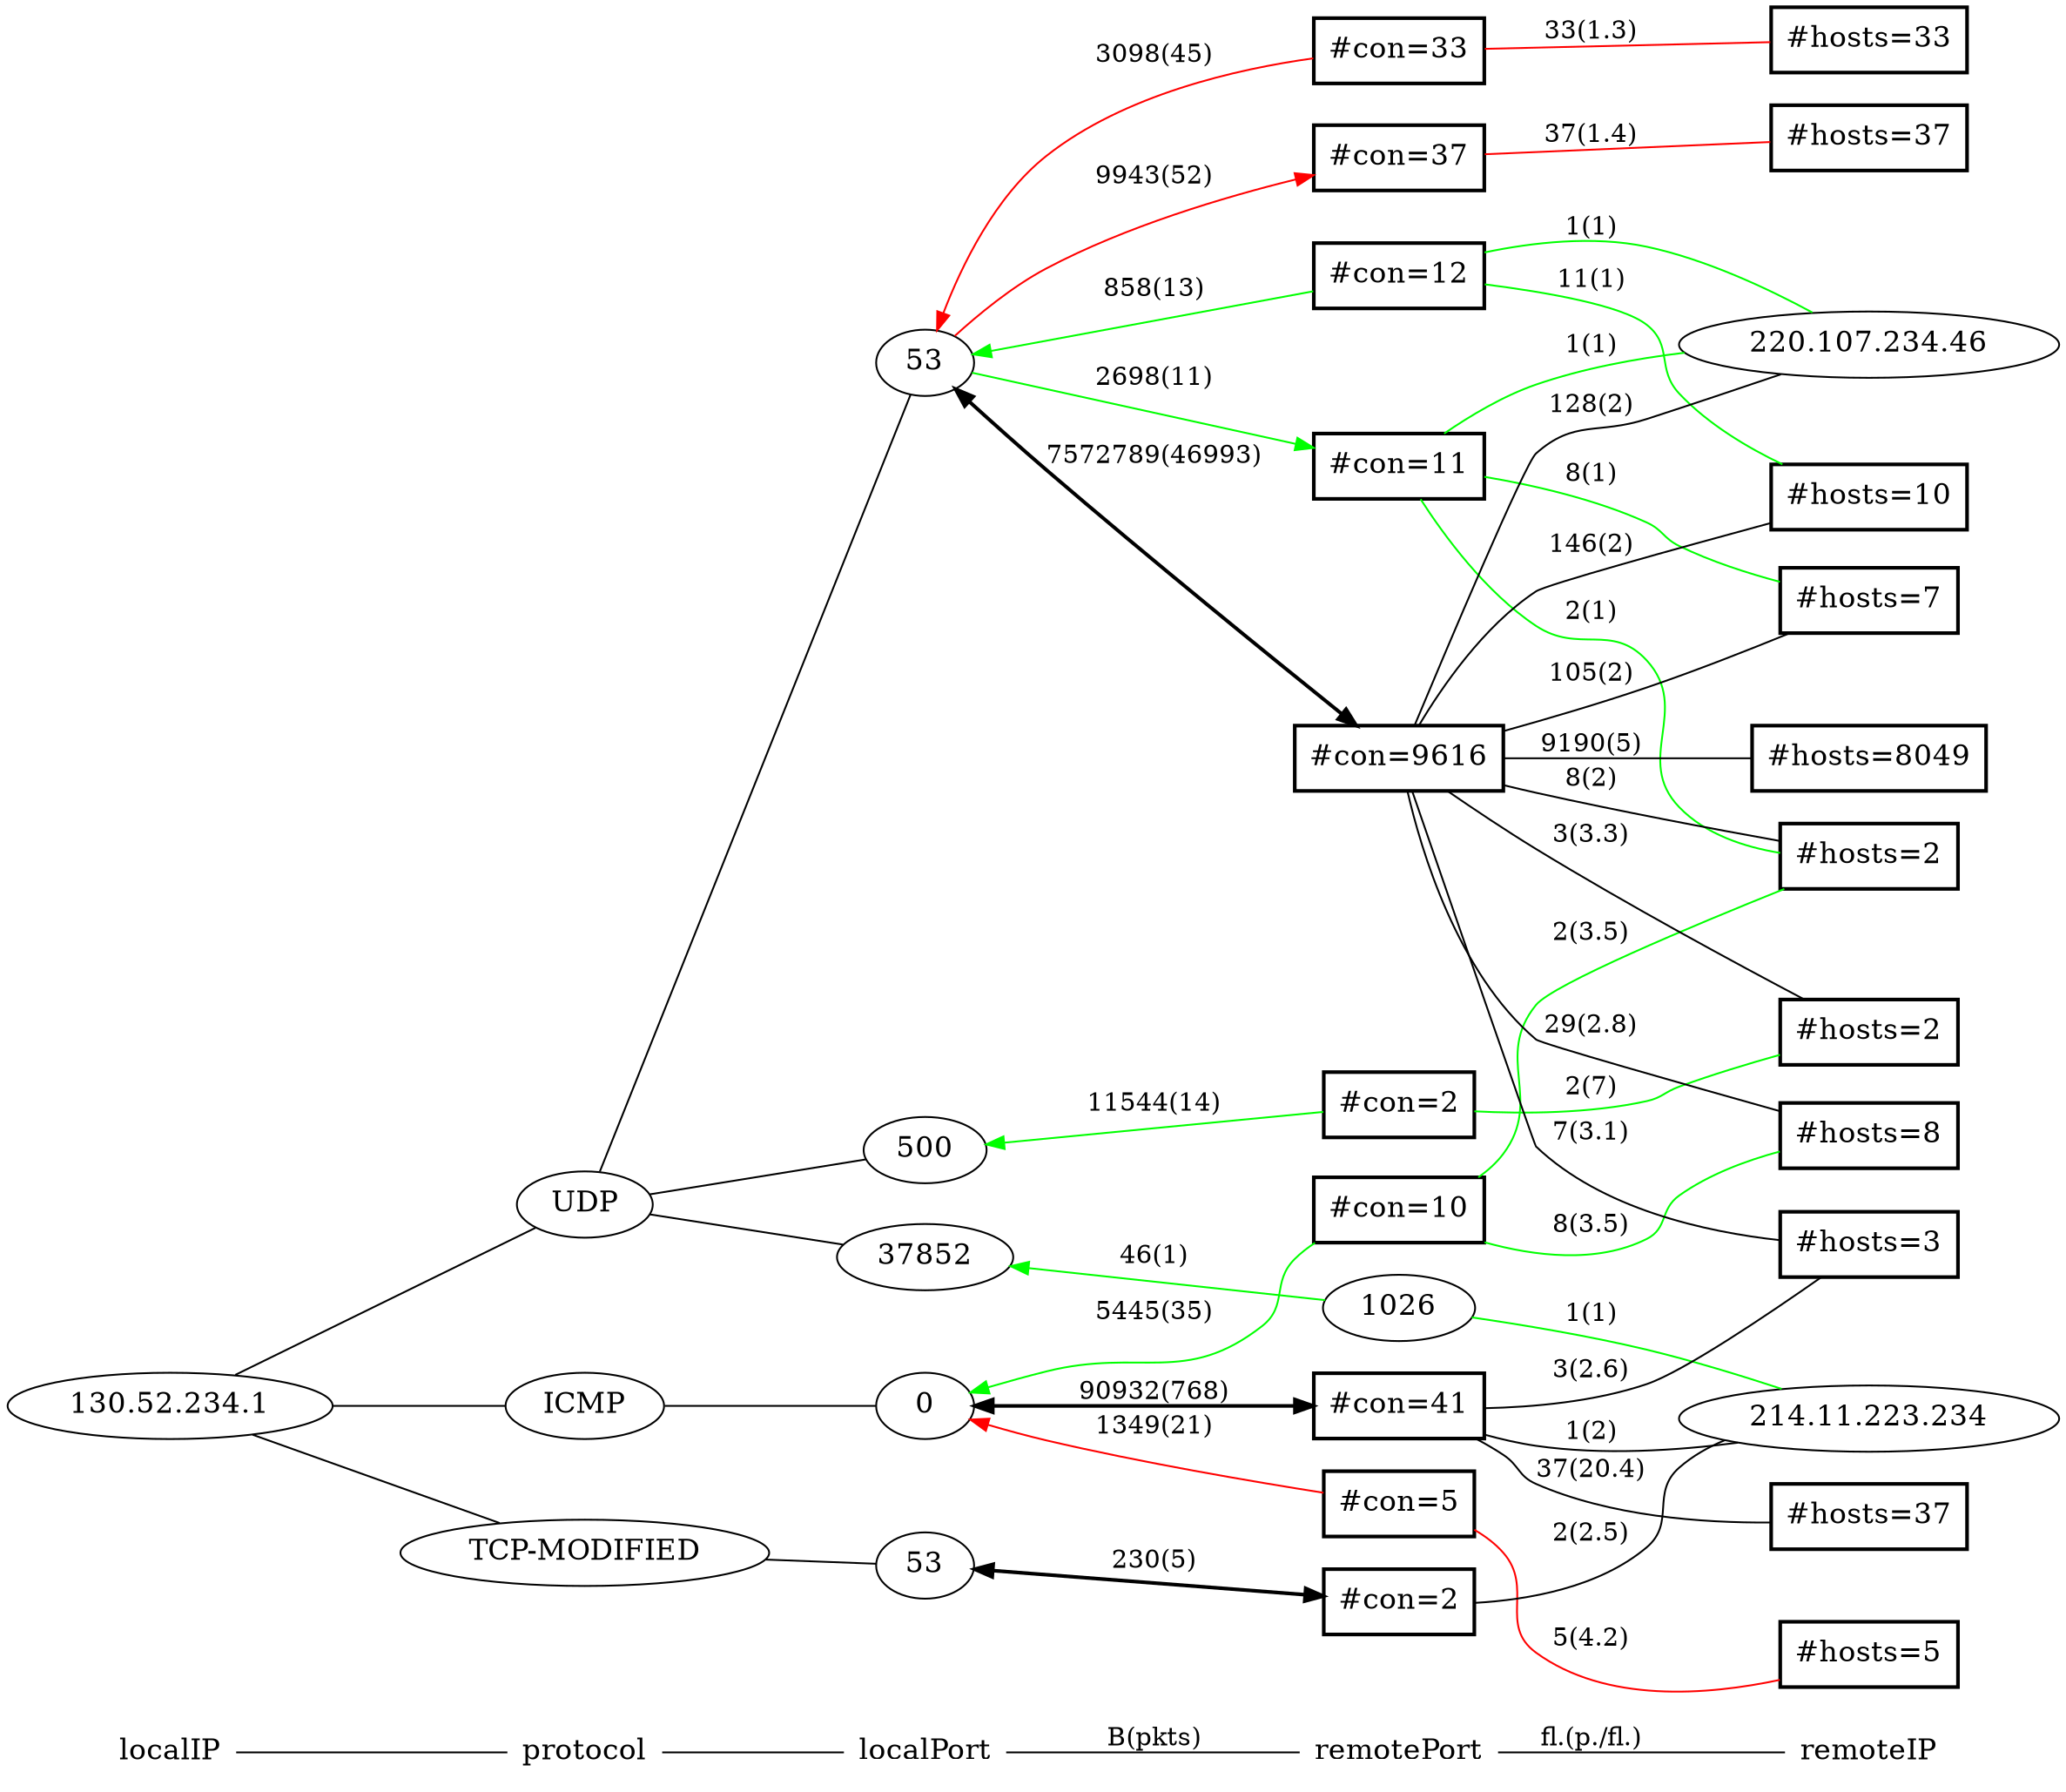 graph G { /* Created by hpg2dot3() */
rankdir=LR;
node[shape=plaintext,fontsize=16];
"localIP"--"protocol"--"localPort""localPort"--"remotePort"[label="B(pkts)"]"remotePort"--"remoteIP"[label="fl.(p./fl.)"]
node[shape=ellipse];
subgraph 0{rank=same;"localIP";k1_2184505857;}
k1_2184505857[label="130.52.234.1"];
k1_2184505857--k2_17;
k1_2184505857--k2_1;
k1_2184505857--k2_6;
subgraph 1 {rank=same;"protocol";k2_6;k2_1;k2_17;}
k2_6[label="TCP-MODIFIED"];
k2_1[label="ICMP"];
k2_17[label="UDP"];
k2_17--k3_53;
k2_17--k3_500;
k2_17--k3_37852;
k2_1--k3_536870912;
k2_6--k3_268435509;
subgraph 2 {rank=same;"localPort";k3_536870912;k3_268435509;k3_500;k3_37852;k3_53;}
k3_536870912[label="0"];
k3_268435509[label="53"];
k3_500[label="500"];
k3_37852[label="37852"];
k3_53[label="53"];
k3_37852--k4_2147484674[dir=back, color=green][label="46(1)"];
k3_500--k4_2325217282[dir=back, color=green][label="11544(14)"];
k3_53--k4_1107623969[dir=back, color=red][label="3098(45)"];
k3_53--k4_1101070373[dir=forward, color=red][label="9943(52)"];
k3_536870912--k4_1107296261[dir=back, color=red][label="1349(21)"];
k3_536870912--k4_2321022986[dir=back, color=green][label="5445(35)"];
k3_53--k4_2313617419[dir=forward, color=green][label="2698(11)"];
k3_536870912--k4_69599273[style=bold,dir=both][label="90932(768)"];
k3_53--k4_2320564236[dir=back, color=green][label="858(13)"];
k3_53--k4_67315088[style=bold,dir=both][label="7572789(46993)"];
k3_268435509--k4_80084994[style=bold,dir=both][label="230(5)"];
subgraph 3 {rank=same;"remotePort";k4_1107623969;k4_67315088;k4_2313617419;k4_1107296261;k4_2147484674;k4_80084994;k4_69599273;k4_1101070373;k4_2321022986;k4_2325217282;k4_2320564236;}
k4_1107623969[label="#con=33", shape=box, style=bold];
k4_67315088[label="#con=9616", shape=box, style=bold];
k4_2313617419[label="#con=11", shape=box, style=bold];
k4_1107296261[label="#con=5", shape=box, style=bold];
k4_2147484674[label="1026"];
k4_80084994[label="#con=2", shape=box, style=bold];
k4_69599273[label="#con=41", shape=box, style=bold];
k4_1101070373[label="#con=37", shape=box, style=bold];
k4_2321022986[label="#con=10", shape=box, style=bold];
k4_2325217282[label="#con=2", shape=box, style=bold];
k4_2320564236[label="#con=12", shape=box, style=bold];
k4_2147484674--k5_3591102442[color=green][label="1(1)"];
k4_67315088--k5_3698059822[label="128(2)"];
k4_69599273--k5_3591102442[label="1(2)"];
k4_80084994--k5_3591102442[label="2(2.5)"];
k4_2320564236--k5_3698059822[color=green][label="1(1)"];
k4_2313617419--k5_3698059822[color=green][label="1(1)"];
k4_69599273--k5_4294508547[label="3(2.6)"];
k4_69599273--k5_19267621[label="37(20.4)"];
k4_2321022986--k5_4294770696[color=green][label="8(3.5)"];
k4_1107623969--k5_17104929[color=red][label="33(1.3)"];
k4_2325217282--k5_4294836226[color=green][label="2(7)"];
k4_67315088--k5_4294836226[label="3(3.3)"];
k4_2313617419--k5_4294901767[color=green][label="8(1)"];
k4_67315088--k5_4294639618[label="8(2)"];
k4_67315088--k5_4294770696[label="29(2.8)"];
k4_2313617419--k5_4294639618[color=green][label="2(1)"];
k4_1101070373--k5_44105765[color=red][label="37(1.4)"];
k4_67315088--k5_4294901767[label="105(2)"];
k4_67315088--k5_4294508547[label="7(3.1)"];
k4_67315088--k5_204657[label="9190(5)"];
k4_2320564236--k5_4294705162[color=green][label="11(1)"];
k4_67315088--k5_4294705162[label="146(2)"];
k4_1107296261--k5_218103813[color=red][label="5(4.2)"];
k4_2321022986--k5_4294639618[color=green][label="2(3.5)"];
subgraph 4 {rank=same;"remoteIP";k5_4294508547;k5_4294705162;k5_218103813;k5_4294901767;k5_4294770696;k5_3591102442;k5_204657;k5_4294836226;k5_3698059822;k5_4294639618;k5_17104929;k5_19267621;k5_3591102442;k5_44105765;}
k5_4294508547[label="#hosts=3", shape=box, style=bold];
k5_4294705162[label="#hosts=10", shape=box, style=bold];
k5_218103813[label="#hosts=5", shape=box, style=bold];
k5_4294901767[label="#hosts=7", shape=box, style=bold];
k5_4294770696[label="#hosts=8", shape=box, style=bold];
k5_3591102442[label="214.11.223.234"];
k5_204657[label="#hosts=8049", shape=box, style=bold];
k5_4294836226[label="#hosts=2", shape=box, style=bold];
k5_3698059822[label="220.107.234.46"];
k5_4294639618[label="#hosts=2", shape=box, style=bold];
k5_17104929[label="#hosts=33", shape=box, style=bold];
k5_19267621[label="#hosts=37", shape=box, style=bold];
k5_3591102442[label="214.11.223.234"];
k5_44105765[label="#hosts=37", shape=box, style=bold];
}

